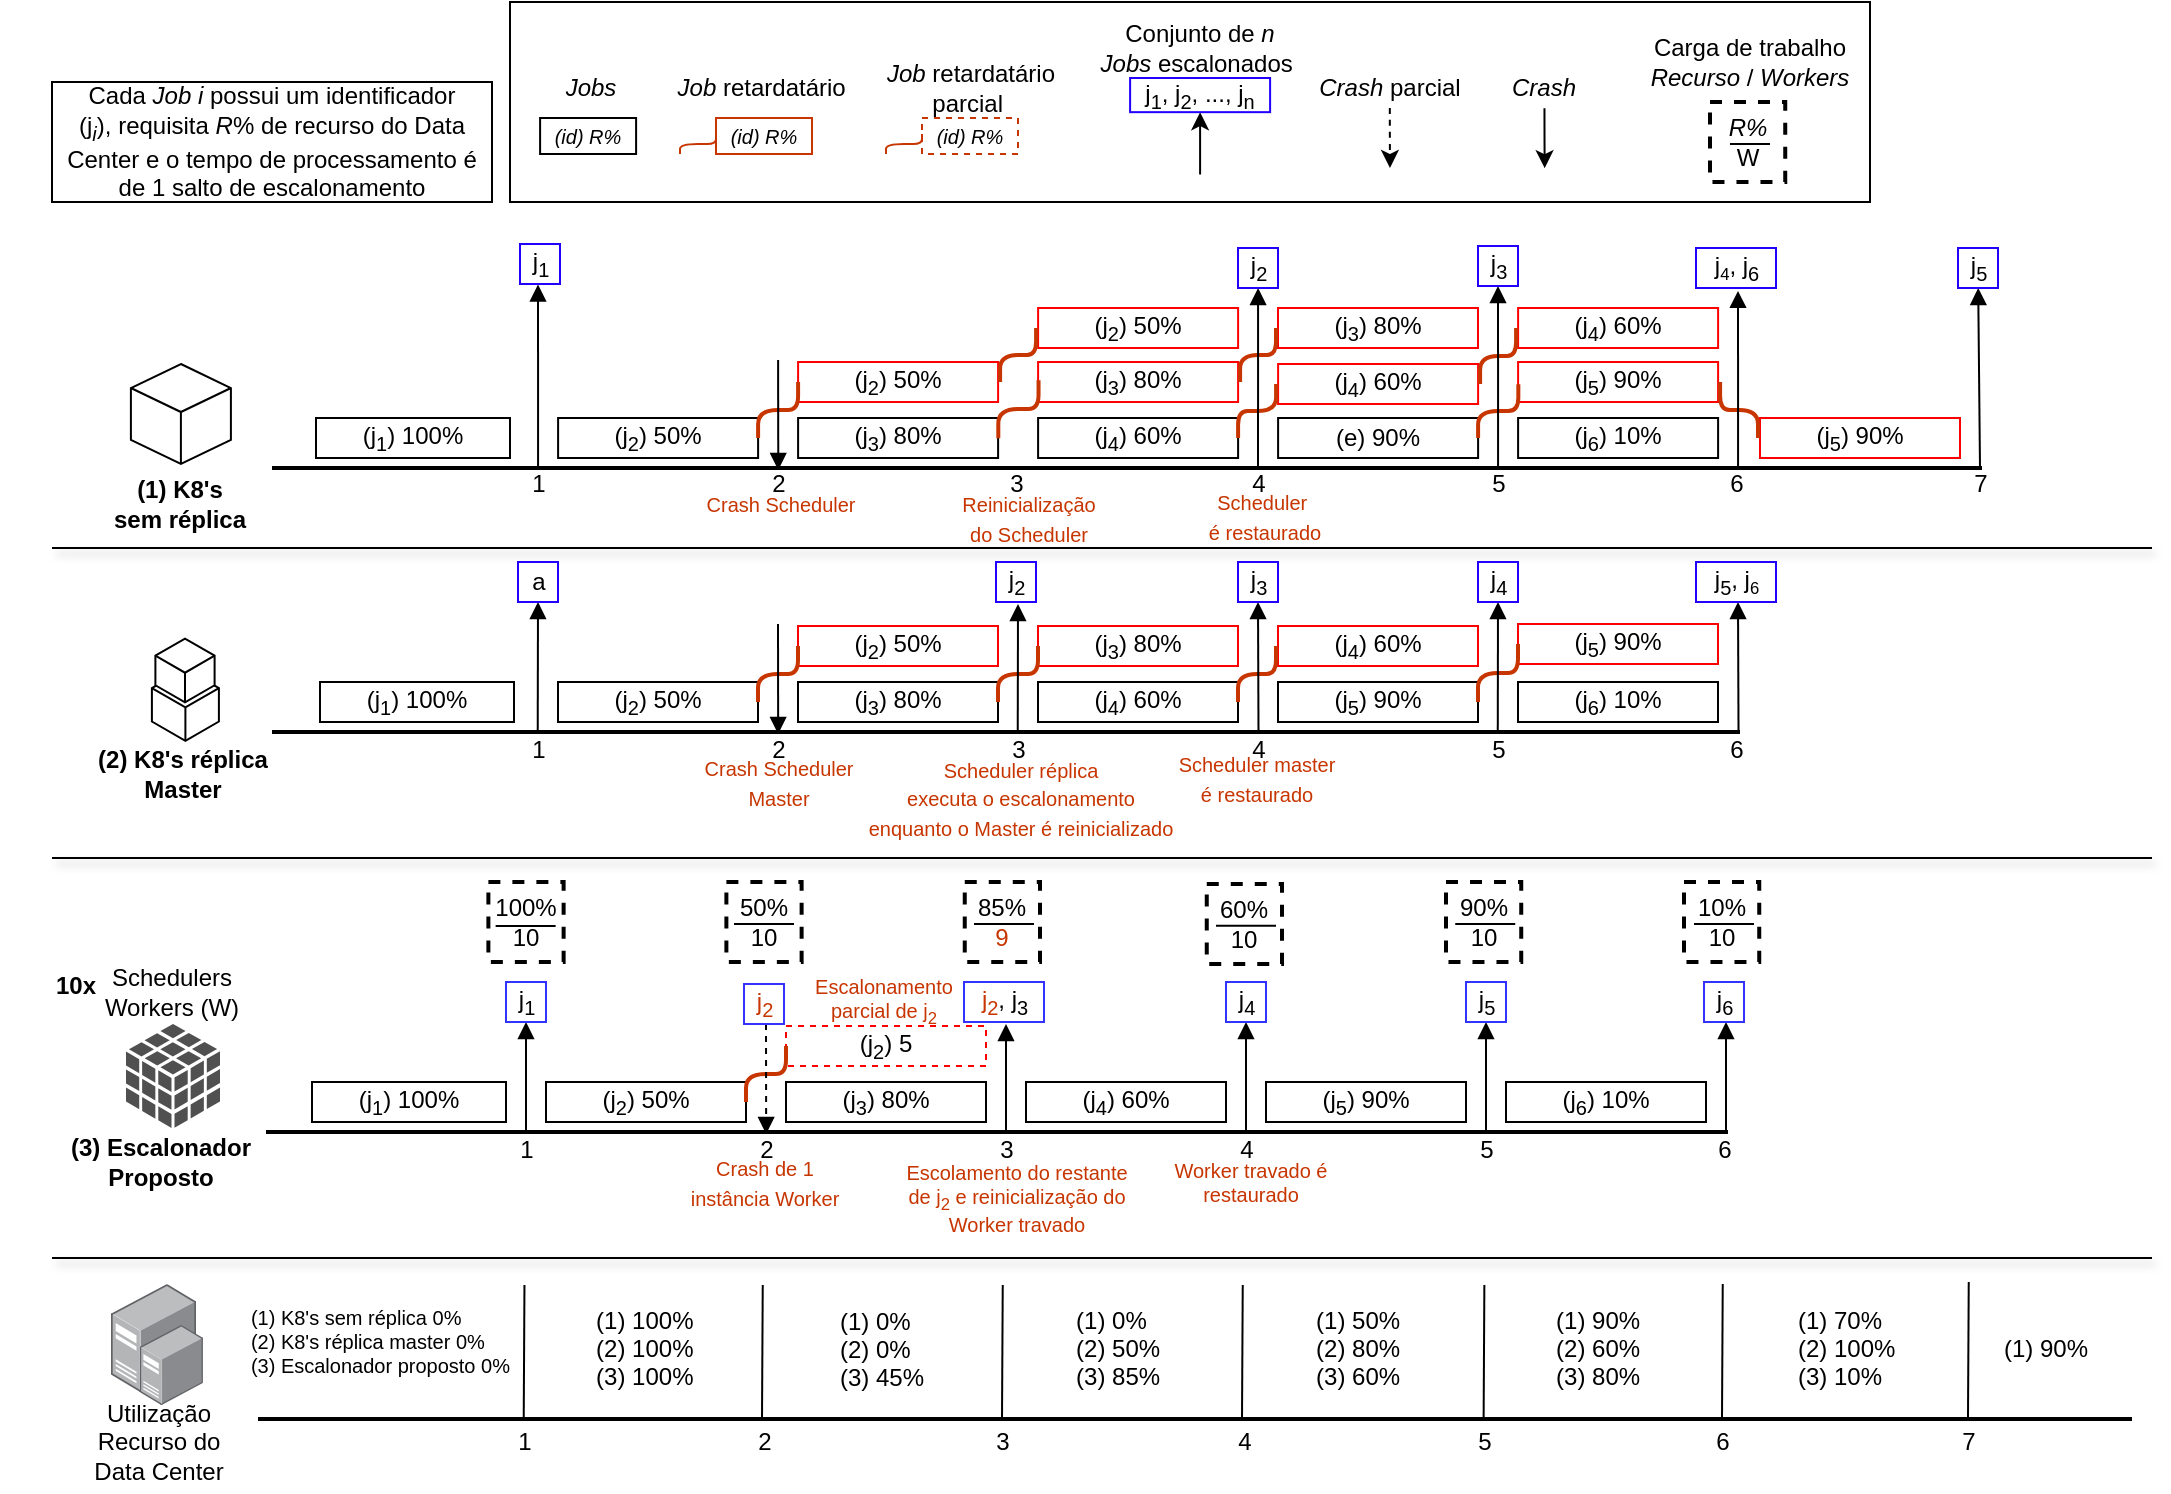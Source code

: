 <mxfile version="15.4.3" type="github">
  <diagram id="FEtA8soinpY8gCQ8ov9e" name="Page-1">
    <mxGraphModel dx="1822" dy="804" grid="1" gridSize="10" guides="1" tooltips="1" connect="1" arrows="1" fold="1" page="0" pageScale="1" pageWidth="827" pageHeight="1169" math="0" shadow="0">
      <root>
        <mxCell id="0" />
        <object label="work load" id="1">
          <mxCell parent="0" />
        </object>
        <mxCell id="Z7xoSQg9jsAGD2zMsVOJ-81" value="(j&lt;sub&gt;1&lt;/sub&gt;) 100%" style="rounded=0;whiteSpace=wrap;html=1;strokeWidth=1;fillColor=none;" parent="1" vertex="1">
          <mxGeometry x="-90" y="570" width="97" height="20" as="geometry" />
        </mxCell>
        <mxCell id="Z7xoSQg9jsAGD2zMsVOJ-93" value="(j&lt;sub&gt;2&lt;/sub&gt;) 50%" style="rounded=0;whiteSpace=wrap;html=1;strokeWidth=1;fillColor=none;" parent="1" vertex="1">
          <mxGeometry x="27" y="570" width="100" height="20" as="geometry" />
        </mxCell>
        <mxCell id="Z7xoSQg9jsAGD2zMsVOJ-104" value="(j&lt;sub&gt;3&lt;/sub&gt;) 80%" style="rounded=0;whiteSpace=wrap;html=1;strokeWidth=1;fillColor=none;" parent="1" vertex="1">
          <mxGeometry x="147" y="570" width="100" height="20" as="geometry" />
        </mxCell>
        <mxCell id="Z7xoSQg9jsAGD2zMsVOJ-105" value="(j&lt;sub&gt;2&lt;/sub&gt;) 5" style="rounded=0;whiteSpace=wrap;html=1;strokeWidth=1;fillColor=none;perimeterSpacing=1;strokeColor=#FF0000;dashed=1;" parent="1" vertex="1">
          <mxGeometry x="147" y="542" width="100" height="20" as="geometry" />
        </mxCell>
        <mxCell id="Z7xoSQg9jsAGD2zMsVOJ-107" value="" style="endArrow=none;html=1;strokeWidth=2;exitX=1;exitY=0.5;exitDx=0;exitDy=0;fillColor=#fa6800;strokeColor=#C73500;edgeStyle=elbowEdgeStyle;elbow=vertical;" parent="1" source="Z7xoSQg9jsAGD2zMsVOJ-93" edge="1">
          <mxGeometry width="50" height="50" relative="1" as="geometry">
            <mxPoint x="267" y="690" as="sourcePoint" />
            <mxPoint x="147" y="552" as="targetPoint" />
          </mxGeometry>
        </mxCell>
        <mxCell id="Z7xoSQg9jsAGD2zMsVOJ-115" value="(j&lt;sub&gt;4&lt;/sub&gt;) 60%" style="rounded=0;whiteSpace=wrap;html=1;strokeWidth=1;fillColor=none;" parent="1" vertex="1">
          <mxGeometry x="267" y="570" width="100" height="20" as="geometry" />
        </mxCell>
        <mxCell id="Z7xoSQg9jsAGD2zMsVOJ-119" value="(j&lt;sub&gt;5&lt;/sub&gt;) 90%" style="rounded=0;whiteSpace=wrap;html=1;strokeWidth=1;fillColor=none;" parent="1" vertex="1">
          <mxGeometry x="387" y="570" width="100" height="20" as="geometry" />
        </mxCell>
        <mxCell id="Z7xoSQg9jsAGD2zMsVOJ-132" value="(j&lt;sub&gt;6&lt;/sub&gt;) 10%" style="rounded=0;whiteSpace=wrap;html=1;strokeWidth=1;fillColor=none;" parent="1" vertex="1">
          <mxGeometry x="507" y="570" width="100" height="20" as="geometry" />
        </mxCell>
        <mxCell id="Z7xoSQg9jsAGD2zMsVOJ-150" value="(j&lt;sub&gt;2&lt;/sub&gt;) 50%" style="rounded=0;whiteSpace=wrap;html=1;strokeWidth=1;fillColor=none;" parent="1" vertex="1">
          <mxGeometry x="33" y="370" width="100" height="20" as="geometry" />
        </mxCell>
        <mxCell id="Z7xoSQg9jsAGD2zMsVOJ-154" value="(j&lt;sub&gt;3&lt;/sub&gt;) 80%" style="rounded=0;whiteSpace=wrap;html=1;strokeWidth=1;fillColor=none;" parent="1" vertex="1">
          <mxGeometry x="153" y="370" width="100" height="20" as="geometry" />
        </mxCell>
        <mxCell id="Z7xoSQg9jsAGD2zMsVOJ-155" value="(j&lt;sub&gt;2&lt;/sub&gt;) 50%" style="rounded=0;whiteSpace=wrap;html=1;strokeWidth=1;fillColor=none;perimeterSpacing=1;strokeColor=#FF0000;" parent="1" vertex="1">
          <mxGeometry x="153" y="342" width="100" height="20" as="geometry" />
        </mxCell>
        <mxCell id="Z7xoSQg9jsAGD2zMsVOJ-156" value="" style="endArrow=none;html=1;strokeWidth=2;exitX=1;exitY=0.5;exitDx=0;exitDy=0;fillColor=#fa6800;strokeColor=#C73500;edgeStyle=elbowEdgeStyle;elbow=vertical;" parent="1" source="Z7xoSQg9jsAGD2zMsVOJ-150" edge="1">
          <mxGeometry width="50" height="50" relative="1" as="geometry">
            <mxPoint x="273" y="490" as="sourcePoint" />
            <mxPoint x="153" y="352" as="targetPoint" />
          </mxGeometry>
        </mxCell>
        <mxCell id="Z7xoSQg9jsAGD2zMsVOJ-159" value="(j&lt;sub&gt;4&lt;/sub&gt;) 60%" style="rounded=0;whiteSpace=wrap;html=1;strokeWidth=1;fillColor=none;" parent="1" vertex="1">
          <mxGeometry x="273" y="370" width="100" height="20" as="geometry" />
        </mxCell>
        <mxCell id="Z7xoSQg9jsAGD2zMsVOJ-160" value="(j&lt;sub&gt;3&lt;/sub&gt;) 80%" style="rounded=0;whiteSpace=wrap;html=1;strokeWidth=1;fillColor=none;perimeterSpacing=1;strokeColor=#FF0000;" parent="1" vertex="1">
          <mxGeometry x="273" y="342" width="100" height="20" as="geometry" />
        </mxCell>
        <mxCell id="Z7xoSQg9jsAGD2zMsVOJ-161" value="" style="endArrow=none;html=1;strokeWidth=2;exitX=1;exitY=0.5;exitDx=0;exitDy=0;fillColor=#fa6800;strokeColor=#C73500;edgeStyle=elbowEdgeStyle;elbow=vertical;" parent="1" edge="1">
          <mxGeometry width="50" height="50" relative="1" as="geometry">
            <mxPoint x="253" y="380" as="sourcePoint" />
            <mxPoint x="273" y="352.0" as="targetPoint" />
          </mxGeometry>
        </mxCell>
        <mxCell id="Z7xoSQg9jsAGD2zMsVOJ-163" value="(j&lt;sub&gt;5&lt;/sub&gt;) 90%" style="rounded=0;whiteSpace=wrap;html=1;strokeWidth=1;fillColor=none;" parent="1" vertex="1">
          <mxGeometry x="393" y="370" width="100" height="20" as="geometry" />
        </mxCell>
        <mxCell id="Z7xoSQg9jsAGD2zMsVOJ-164" value="(j&lt;sub&gt;4&lt;/sub&gt;) 60%" style="rounded=0;whiteSpace=wrap;html=1;strokeWidth=1;fillColor=none;perimeterSpacing=1;strokeColor=#FF0000;" parent="1" vertex="1">
          <mxGeometry x="393" y="342" width="100" height="20" as="geometry" />
        </mxCell>
        <mxCell id="Z7xoSQg9jsAGD2zMsVOJ-165" value="" style="endArrow=none;html=1;strokeWidth=2;exitX=1;exitY=0.5;exitDx=0;exitDy=0;fillColor=#fa6800;strokeColor=#C73500;entryX=0;entryY=0.5;entryDx=0;entryDy=0;edgeStyle=elbowEdgeStyle;elbow=vertical;" parent="1" source="Z7xoSQg9jsAGD2zMsVOJ-159" target="Z7xoSQg9jsAGD2zMsVOJ-164" edge="1">
          <mxGeometry width="50" height="50" relative="1" as="geometry">
            <mxPoint x="293" y="420" as="sourcePoint" />
            <mxPoint x="313" y="392.0" as="targetPoint" />
          </mxGeometry>
        </mxCell>
        <mxCell id="Z7xoSQg9jsAGD2zMsVOJ-169" value="(j&lt;sub&gt;6&lt;/sub&gt;) 10%" style="rounded=0;whiteSpace=wrap;html=1;strokeWidth=1;fillColor=none;" parent="1" vertex="1">
          <mxGeometry x="513" y="370" width="100" height="20" as="geometry" />
        </mxCell>
        <mxCell id="Z7xoSQg9jsAGD2zMsVOJ-185" value="(j&lt;sub&gt;2&lt;/sub&gt;) 50%" style="rounded=0;whiteSpace=wrap;html=1;strokeWidth=1;fillColor=none;" parent="1" vertex="1">
          <mxGeometry x="33.05" y="238" width="100" height="20" as="geometry" />
        </mxCell>
        <mxCell id="Z7xoSQg9jsAGD2zMsVOJ-188" value="(j&lt;sub&gt;3&lt;/sub&gt;) 80%" style="rounded=0;whiteSpace=wrap;html=1;strokeWidth=1;fillColor=none;" parent="1" vertex="1">
          <mxGeometry x="153.05" y="238" width="100" height="20" as="geometry" />
        </mxCell>
        <mxCell id="Z7xoSQg9jsAGD2zMsVOJ-189" value="(j&lt;sub&gt;2&lt;/sub&gt;) 50%" style="rounded=0;whiteSpace=wrap;html=1;strokeWidth=1;fillColor=none;perimeterSpacing=1;strokeColor=#FF0000;" parent="1" vertex="1">
          <mxGeometry x="153.05" y="210" width="100" height="20" as="geometry" />
        </mxCell>
        <mxCell id="Z7xoSQg9jsAGD2zMsVOJ-190" value="" style="endArrow=none;html=1;strokeWidth=2;exitX=1;exitY=0.5;exitDx=0;exitDy=0;fillColor=#fa6800;strokeColor=#C73500;edgeStyle=elbowEdgeStyle;elbow=vertical;" parent="1" source="Z7xoSQg9jsAGD2zMsVOJ-185" edge="1">
          <mxGeometry width="50" height="50" relative="1" as="geometry">
            <mxPoint x="273.05" y="358" as="sourcePoint" />
            <mxPoint x="153.05" y="220.0" as="targetPoint" />
          </mxGeometry>
        </mxCell>
        <mxCell id="Z7xoSQg9jsAGD2zMsVOJ-193" value="(j&lt;sub&gt;4&lt;/sub&gt;) 60%" style="rounded=0;whiteSpace=wrap;html=1;strokeWidth=1;fillColor=none;" parent="1" vertex="1">
          <mxGeometry x="273.05" y="238" width="100" height="20" as="geometry" />
        </mxCell>
        <mxCell id="Z7xoSQg9jsAGD2zMsVOJ-194" value="(j&lt;sub&gt;3&lt;/sub&gt;) 80%" style="rounded=0;whiteSpace=wrap;html=1;strokeWidth=1;fillColor=none;perimeterSpacing=1;strokeColor=#FF0000;" parent="1" vertex="1">
          <mxGeometry x="273.05" y="210" width="100" height="20" as="geometry" />
        </mxCell>
        <mxCell id="Z7xoSQg9jsAGD2zMsVOJ-197" value="(e) 90%" style="rounded=0;whiteSpace=wrap;html=1;strokeWidth=1;fillColor=none;" parent="1" vertex="1">
          <mxGeometry x="393.05" y="238" width="100" height="20" as="geometry" />
        </mxCell>
        <mxCell id="Z7xoSQg9jsAGD2zMsVOJ-198" value="(j&lt;sub&gt;3&lt;/sub&gt;) 80%" style="rounded=0;whiteSpace=wrap;html=1;strokeWidth=1;fillColor=none;perimeterSpacing=1;strokeColor=#FF0000;" parent="1" vertex="1">
          <mxGeometry x="393.0" y="183" width="100" height="20" as="geometry" />
        </mxCell>
        <mxCell id="Z7xoSQg9jsAGD2zMsVOJ-203" value="(j&lt;sub&gt;6&lt;/sub&gt;) 10%" style="rounded=0;whiteSpace=wrap;html=1;strokeWidth=1;fillColor=none;" parent="1" vertex="1">
          <mxGeometry x="513.05" y="238" width="100" height="20" as="geometry" />
        </mxCell>
        <mxCell id="Z7xoSQg9jsAGD2zMsVOJ-204" value="(j&lt;sub&gt;5&lt;/sub&gt;) 90%" style="rounded=0;whiteSpace=wrap;html=1;strokeWidth=1;fillColor=none;perimeterSpacing=1;strokeColor=#FF0000;" parent="1" vertex="1">
          <mxGeometry x="513.05" y="210" width="100" height="20" as="geometry" />
        </mxCell>
        <mxCell id="Z7xoSQg9jsAGD2zMsVOJ-209" value="(j&lt;sub&gt;2&lt;/sub&gt;) 50%" style="rounded=0;whiteSpace=wrap;html=1;strokeWidth=1;fillColor=none;perimeterSpacing=1;strokeColor=#FF0000;" parent="1" vertex="1">
          <mxGeometry x="273.05" y="183" width="100" height="20" as="geometry" />
        </mxCell>
        <mxCell id="Z7xoSQg9jsAGD2zMsVOJ-211" value="" style="endArrow=none;html=1;strokeWidth=2;fillColor=#fa6800;strokeColor=#C73500;exitX=1;exitY=0.5;exitDx=0;exitDy=0;entryX=0;entryY=0.5;entryDx=0;entryDy=0;edgeStyle=elbowEdgeStyle;elbow=vertical;" parent="1" source="Z7xoSQg9jsAGD2zMsVOJ-189" target="Z7xoSQg9jsAGD2zMsVOJ-209" edge="1">
          <mxGeometry width="50" height="50" relative="1" as="geometry">
            <mxPoint x="263.05" y="223" as="sourcePoint" />
            <mxPoint x="243.05" y="178" as="targetPoint" />
          </mxGeometry>
        </mxCell>
        <mxCell id="Z7xoSQg9jsAGD2zMsVOJ-212" value="" style="endArrow=none;html=1;strokeWidth=2;fillColor=#fa6800;strokeColor=#C73500;exitX=1.001;exitY=0.507;exitDx=0;exitDy=0;exitPerimeter=0;entryX=0.012;entryY=0.463;entryDx=0;entryDy=0;entryPerimeter=0;edgeStyle=elbowEdgeStyle;elbow=vertical;" parent="1" source="Z7xoSQg9jsAGD2zMsVOJ-188" target="Z7xoSQg9jsAGD2zMsVOJ-194" edge="1">
          <mxGeometry width="50" height="50" relative="1" as="geometry">
            <mxPoint x="253.05" y="252" as="sourcePoint" />
            <mxPoint x="263.05" y="220" as="targetPoint" />
          </mxGeometry>
        </mxCell>
        <mxCell id="PUl2zVGVNQpJpccV3JuQ-2" value="(j&lt;sub&gt;1&lt;/sub&gt;) 100%" style="rounded=0;whiteSpace=wrap;html=1;strokeWidth=1;fillColor=none;" parent="1" vertex="1">
          <mxGeometry x="-86" y="370" width="97" height="20" as="geometry" />
        </mxCell>
        <mxCell id="PUl2zVGVNQpJpccV3JuQ-4" value="(j&lt;sub&gt;1&lt;/sub&gt;) 100%" style="rounded=0;whiteSpace=wrap;html=1;strokeWidth=1;fillColor=none;" parent="1" vertex="1">
          <mxGeometry x="-88" y="238" width="97" height="20" as="geometry" />
        </mxCell>
        <mxCell id="bL0ik9NKwifECW42rk_7-153" value="(j&lt;sub&gt;5&lt;/sub&gt;) 90%" style="rounded=0;whiteSpace=wrap;html=1;strokeWidth=1;strokeColor=#FF0000;" parent="1" vertex="1">
          <mxGeometry x="513" y="341" width="100" height="20" as="geometry" />
        </mxCell>
        <mxCell id="bL0ik9NKwifECW42rk_7-154" value="" style="endArrow=none;html=1;strokeWidth=2;exitX=1;exitY=0.5;exitDx=0;exitDy=0;fillColor=#fa6800;strokeColor=#C73500;entryX=0;entryY=0.5;entryDx=0;entryDy=0;edgeStyle=elbowEdgeStyle;elbow=vertical;" parent="1" source="Z7xoSQg9jsAGD2zMsVOJ-163" target="bL0ik9NKwifECW42rk_7-153" edge="1">
          <mxGeometry width="50" height="50" relative="1" as="geometry">
            <mxPoint x="383" y="390" as="sourcePoint" />
            <mxPoint x="402" y="362" as="targetPoint" />
          </mxGeometry>
        </mxCell>
        <mxCell id="bL0ik9NKwifECW42rk_7-159" value="(j&lt;sub&gt;4&lt;/sub&gt;) 60%" style="rounded=0;whiteSpace=wrap;html=1;strokeWidth=1;fillColor=none;perimeterSpacing=1;strokeColor=#FF0000;" parent="1" vertex="1">
          <mxGeometry x="393.05" y="211" width="100" height="20" as="geometry" />
        </mxCell>
        <mxCell id="bL0ik9NKwifECW42rk_7-160" value="" style="endArrow=none;html=1;strokeWidth=2;fillColor=#fa6800;strokeColor=#C73500;entryX=1;entryY=0.5;entryDx=0;entryDy=0;exitX=0;exitY=0.5;exitDx=0;exitDy=0;edgeStyle=elbowEdgeStyle;elbow=vertical;" parent="1" source="bL0ik9NKwifECW42rk_7-159" target="Z7xoSQg9jsAGD2zMsVOJ-193" edge="1">
          <mxGeometry width="50" height="50" relative="1" as="geometry">
            <mxPoint x="440" y="295.22" as="sourcePoint" />
            <mxPoint x="283.274" y="229.186" as="targetPoint" />
          </mxGeometry>
        </mxCell>
        <mxCell id="bL0ik9NKwifECW42rk_7-161" value="" style="endArrow=none;html=1;strokeWidth=2;fillColor=#fa6800;strokeColor=#C73500;exitX=1;exitY=0.5;exitDx=0;exitDy=0;entryX=0;entryY=0.5;entryDx=0;entryDy=0;edgeStyle=elbowEdgeStyle;elbow=vertical;" parent="1" source="Z7xoSQg9jsAGD2zMsVOJ-194" target="Z7xoSQg9jsAGD2zMsVOJ-198" edge="1">
          <mxGeometry width="50" height="50" relative="1" as="geometry">
            <mxPoint x="264.05" y="230" as="sourcePoint" />
            <mxPoint x="282.05" y="203" as="targetPoint" />
          </mxGeometry>
        </mxCell>
        <mxCell id="bL0ik9NKwifECW42rk_7-162" value="" style="endArrow=none;html=1;strokeWidth=2;fillColor=#fa6800;strokeColor=#C73500;exitX=1;exitY=0.5;exitDx=0;exitDy=0;entryX=0.011;entryY=0.552;entryDx=0;entryDy=0;entryPerimeter=0;edgeStyle=elbowEdgeStyle;elbow=vertical;" parent="1" source="Z7xoSQg9jsAGD2zMsVOJ-197" target="Z7xoSQg9jsAGD2zMsVOJ-204" edge="1">
          <mxGeometry width="50" height="50" relative="1" as="geometry">
            <mxPoint x="383.438" y="198.028" as="sourcePoint" />
            <mxPoint x="402.714" y="197.874" as="targetPoint" />
          </mxGeometry>
        </mxCell>
        <mxCell id="bL0ik9NKwifECW42rk_7-163" value="(j&lt;sub&gt;4&lt;/sub&gt;) 60%" style="rounded=0;whiteSpace=wrap;html=1;strokeWidth=1;fillColor=none;perimeterSpacing=1;strokeColor=#FF0000;" parent="1" vertex="1">
          <mxGeometry x="513.05" y="183" width="100" height="20" as="geometry" />
        </mxCell>
        <mxCell id="bL0ik9NKwifECW42rk_7-164" value="" style="endArrow=none;html=1;strokeWidth=2;fillColor=#fa6800;strokeColor=#C73500;exitX=1;exitY=0.5;exitDx=0;exitDy=0;entryX=0;entryY=0.5;entryDx=0;entryDy=0;edgeStyle=elbowEdgeStyle;elbow=vertical;" parent="1" source="bL0ik9NKwifECW42rk_7-159" target="bL0ik9NKwifECW42rk_7-163" edge="1">
          <mxGeometry width="50" height="50" relative="1" as="geometry">
            <mxPoint x="503.05" y="258.0" as="sourcePoint" />
            <mxPoint x="523.172" y="231.144" as="targetPoint" />
          </mxGeometry>
        </mxCell>
        <mxCell id="bL0ik9NKwifECW42rk_7-167" value="(j&lt;sub&gt;5&lt;/sub&gt;) 90%" style="rounded=0;whiteSpace=wrap;html=1;strokeWidth=1;fillColor=none;perimeterSpacing=1;strokeColor=#FF0000;" parent="1" vertex="1">
          <mxGeometry x="634" y="238" width="100" height="20" as="geometry" />
        </mxCell>
        <mxCell id="bL0ik9NKwifECW42rk_7-168" value="" style="endArrow=none;html=1;strokeWidth=2;fillColor=#fa6800;strokeColor=#C73500;exitX=0;exitY=0.5;exitDx=0;exitDy=0;entryX=1;entryY=0.5;entryDx=0;entryDy=0;edgeStyle=elbowEdgeStyle;elbow=vertical;" parent="1" source="bL0ik9NKwifECW42rk_7-167" target="Z7xoSQg9jsAGD2zMsVOJ-204" edge="1">
          <mxGeometry width="50" height="50" relative="1" as="geometry">
            <mxPoint x="640" y="249.43" as="sourcePoint" />
            <mxPoint x="660.122" y="222.574" as="targetPoint" />
          </mxGeometry>
        </mxCell>
        <mxCell id="Si2Vcu1wcxDljG82Q7qR-187" value="&lt;i&gt;&lt;font style=&quot;font-size: 10px&quot;&gt;(id) R%&lt;/font&gt;&lt;/i&gt;" style="rounded=0;whiteSpace=wrap;html=1;strokeWidth=1;fillColor=none;strokeColor=#C73500;" parent="1" vertex="1">
          <mxGeometry x="112" y="88" width="48" height="18" as="geometry" />
        </mxCell>
        <mxCell id="Si2Vcu1wcxDljG82Q7qR-188" value="&lt;i&gt;Job &lt;/i&gt;retardatário&lt;i&gt;&amp;nbsp;&lt;br&gt;&lt;/i&gt;" style="text;html=1;align=center;verticalAlign=middle;resizable=0;points=[];autosize=1;" parent="1" vertex="1">
          <mxGeometry x="86.0" y="63" width="100" height="20" as="geometry" />
        </mxCell>
        <mxCell id="Si2Vcu1wcxDljG82Q7qR-189" value="" style="endArrow=none;html=1;strokeWidth=1;fillColor=#fa6800;strokeColor=#C73500;entryX=0;entryY=0.5;entryDx=0;entryDy=0;edgeStyle=elbowEdgeStyle;elbow=vertical;" parent="1" edge="1">
          <mxGeometry width="50" height="50" relative="1" as="geometry">
            <mxPoint x="94" y="106" as="sourcePoint" />
            <mxPoint x="112.0" y="96.0" as="targetPoint" />
          </mxGeometry>
        </mxCell>
        <mxCell id="Si2Vcu1wcxDljG82Q7qR-190" value="&lt;i&gt;Crash &lt;/i&gt;parcial" style="text;html=1;strokeColor=none;fillColor=none;align=center;verticalAlign=middle;whiteSpace=wrap;rounded=0;" parent="1" vertex="1">
          <mxGeometry x="409.05" y="63" width="80" height="20" as="geometry" />
        </mxCell>
        <mxCell id="Si2Vcu1wcxDljG82Q7qR-199" value="&lt;i&gt;&lt;font style=&quot;font-size: 10px&quot;&gt;(id) R%&lt;/font&gt;&lt;/i&gt;" style="rounded=0;whiteSpace=wrap;html=1;strokeWidth=1;fillColor=none;strokeColor=#000000;" parent="1" vertex="1">
          <mxGeometry x="24.05" y="88" width="48" height="18" as="geometry" />
        </mxCell>
        <mxCell id="Si2Vcu1wcxDljG82Q7qR-200" value="Schedulers Workers (W)" style="rounded=0;whiteSpace=wrap;html=1;dashed=1;fillColor=none;strokeWidth=1;align=center;dashPattern=1 2;strokeColor=none;" parent="1" vertex="1">
          <mxGeometry x="-198" y="505" width="76" height="40" as="geometry" />
        </mxCell>
        <mxCell id="ytRHwPE2fnSYAh7nFZ2d-1" value="&lt;i&gt;&lt;font style=&quot;font-size: 10px&quot;&gt;(id) R%&lt;/font&gt;&lt;/i&gt;" style="rounded=0;whiteSpace=wrap;html=1;strokeWidth=1;fillColor=none;strokeColor=#C73500;dashed=1;" parent="1" vertex="1">
          <mxGeometry x="215" y="88" width="48" height="18" as="geometry" />
        </mxCell>
        <mxCell id="ytRHwPE2fnSYAh7nFZ2d-2" value="&lt;i&gt;Job &lt;/i&gt;retardatário&lt;br&gt;parcial&amp;nbsp;" style="text;html=1;align=center;verticalAlign=middle;resizable=0;points=[];autosize=1;" parent="1" vertex="1">
          <mxGeometry x="189.0" y="58" width="100" height="30" as="geometry" />
        </mxCell>
        <mxCell id="ytRHwPE2fnSYAh7nFZ2d-3" value="" style="endArrow=none;html=1;strokeWidth=1;fillColor=#fa6800;strokeColor=#C73500;entryX=0;entryY=0.5;entryDx=0;entryDy=0;edgeStyle=elbowEdgeStyle;elbow=vertical;" parent="1" edge="1">
          <mxGeometry width="50" height="50" relative="1" as="geometry">
            <mxPoint x="197" y="106" as="sourcePoint" />
            <mxPoint x="215.0" y="96.0" as="targetPoint" />
          </mxGeometry>
        </mxCell>
        <mxCell id="ytRHwPE2fnSYAh7nFZ2d-6" value="Escalonamento parcial de j&lt;sub&gt;2&lt;/sub&gt;" style="text;html=1;strokeColor=none;fillColor=none;align=center;verticalAlign=middle;whiteSpace=wrap;rounded=0;dashed=1;fontColor=#C73500;fontSize=10;" parent="1" vertex="1">
          <mxGeometry x="156" y="514" width="80" height="30" as="geometry" />
        </mxCell>
        <mxCell id="ytRHwPE2fnSYAh7nFZ2d-7" value="Escolamento do restante de j&lt;sub&gt;2&lt;/sub&gt;&amp;nbsp;e reinicialização do&lt;br&gt;Worker travado" style="text;html=1;strokeColor=none;fillColor=none;align=center;verticalAlign=middle;whiteSpace=wrap;rounded=0;dashed=1;fontColor=#C73500;fontSize=10;" parent="1" vertex="1">
          <mxGeometry x="203" y="603" width="119" height="50" as="geometry" />
        </mxCell>
        <mxCell id="ytRHwPE2fnSYAh7nFZ2d-15" value="10%&lt;br&gt;10" style="rounded=0;whiteSpace=wrap;html=1;dashed=1;fillColor=none;strokeWidth=2;align=center;" parent="1" vertex="1">
          <mxGeometry x="596" y="470" width="37.62" height="40" as="geometry" />
        </mxCell>
        <mxCell id="ytRHwPE2fnSYAh7nFZ2d-19" value="" style="rounded=0;whiteSpace=wrap;html=1;fontSize=10;fontColor=#C73500;strokeColor=#000000;fillColor=none;" parent="1" vertex="1">
          <mxGeometry x="9" y="30" width="680" height="100" as="geometry" />
        </mxCell>
        <mxCell id="ytRHwPE2fnSYAh7nFZ2d-21" value="" style="line;strokeWidth=1;rotatable=0;dashed=0;labelPosition=right;align=left;verticalAlign=middle;spacingTop=0;spacingLeft=6;points=[];portConstraint=eastwest;fontSize=10;fontColor=#C73500;fillColor=none;" parent="1" vertex="1">
          <mxGeometry x="619" y="96" width="20" height="10" as="geometry" />
        </mxCell>
        <mxCell id="ytRHwPE2fnSYAh7nFZ2d-23" value="" style="shape=image;html=1;verticalAlign=top;verticalLabelPosition=bottom;labelBackgroundColor=#ffffff;imageAspect=0;aspect=fixed;image=https://cdn4.iconfinder.com/data/icons/pictype-free-vector-icons/16/sync-128.png" parent="1" vertex="1">
          <mxGeometry x="262" y="600" width="9" height="9" as="geometry" />
        </mxCell>
        <mxCell id="ytRHwPE2fnSYAh7nFZ2d-27" value="&lt;font style=&quot;font-size: 10px&quot; color=&quot;#c73500&quot;&gt;Crash Scheduler&lt;/font&gt;" style="text;html=1;align=center;verticalAlign=middle;resizable=0;points=[];autosize=1;" parent="1" vertex="1">
          <mxGeometry x="99" y="271" width="90" height="20" as="geometry" />
        </mxCell>
        <mxCell id="ytRHwPE2fnSYAh7nFZ2d-29" value="&lt;font style=&quot;font-size: 10px&quot; color=&quot;#c73500&quot;&gt;Crash Scheduler&lt;br&gt;Master&lt;/font&gt;" style="text;html=1;align=center;verticalAlign=middle;resizable=0;points=[];autosize=1;" parent="1" vertex="1">
          <mxGeometry x="98" y="400" width="90" height="40" as="geometry" />
        </mxCell>
        <mxCell id="ytRHwPE2fnSYAh7nFZ2d-30" value="&lt;font color=&quot;#c73500&quot;&gt;&lt;span style=&quot;font-size: 10px&quot;&gt;Scheduler réplica&lt;br&gt;executa o escalonamento&lt;br&gt;enquanto o Master é reinicializado&lt;/span&gt;&lt;/font&gt;" style="text;html=1;align=center;verticalAlign=middle;resizable=0;points=[];autosize=1;" parent="1" vertex="1">
          <mxGeometry x="179" y="403" width="170" height="50" as="geometry" />
        </mxCell>
        <mxCell id="ytRHwPE2fnSYAh7nFZ2d-32" value="" style="shape=image;html=1;verticalAlign=top;verticalLabelPosition=bottom;labelBackgroundColor=#ffffff;imageAspect=0;aspect=fixed;image=https://cdn4.iconfinder.com/data/icons/pictype-free-vector-icons/16/sync-128.png" parent="1" vertex="1">
          <mxGeometry x="267" y="400" width="10" height="10" as="geometry" />
        </mxCell>
        <mxCell id="ytRHwPE2fnSYAh7nFZ2d-35" value="&lt;font color=&quot;#c73500&quot;&gt;&lt;span style=&quot;font-size: 10px&quot;&gt;Scheduler master&lt;br&gt;é restaurado&lt;/span&gt;&lt;/font&gt;" style="text;html=1;align=center;verticalAlign=middle;resizable=0;points=[];autosize=1;" parent="1" vertex="1">
          <mxGeometry x="337" y="398" width="90" height="40" as="geometry" />
        </mxCell>
        <mxCell id="ytRHwPE2fnSYAh7nFZ2d-36" value="&lt;font style=&quot;font-size: 10px&quot; color=&quot;#c73500&quot;&gt;Crash de 1&lt;br&gt;instância Worker&lt;br&gt;&lt;/font&gt;" style="text;html=1;align=center;verticalAlign=middle;resizable=0;points=[];autosize=1;" parent="1" vertex="1">
          <mxGeometry x="91" y="600" width="90" height="40" as="geometry" />
        </mxCell>
        <mxCell id="ytRHwPE2fnSYAh7nFZ2d-37" value="Worker travado é restaurado" style="text;html=1;strokeColor=none;fillColor=none;align=center;verticalAlign=middle;whiteSpace=wrap;rounded=0;dashed=1;fontColor=#C73500;fontSize=10;" parent="1" vertex="1">
          <mxGeometry x="320" y="595" width="119" height="50" as="geometry" />
        </mxCell>
        <mxCell id="ytRHwPE2fnSYAh7nFZ2d-39" value="&lt;font style=&quot;font-size: 10px&quot; color=&quot;#c73500&quot;&gt;Reinicialização&lt;br&gt;do Scheduler&lt;/font&gt;" style="text;html=1;align=center;verticalAlign=middle;resizable=0;points=[];autosize=1;" parent="1" vertex="1">
          <mxGeometry x="228" y="268" width="80" height="40" as="geometry" />
        </mxCell>
        <mxCell id="ytRHwPE2fnSYAh7nFZ2d-44" value="" style="line;strokeWidth=1;html=1;fontSize=10;fontColor=#C73500;fillColor=none;align=center;shadow=1;" parent="1" vertex="1">
          <mxGeometry x="-220" y="653" width="1050" height="10" as="geometry" />
        </mxCell>
        <mxCell id="ytRHwPE2fnSYAh7nFZ2d-45" value="" style="line;strokeWidth=1;html=1;fontSize=10;fontColor=#C73500;fillColor=none;align=center;shadow=1;" parent="1" vertex="1">
          <mxGeometry x="-220" y="453" width="1050" height="10" as="geometry" />
        </mxCell>
        <mxCell id="ytRHwPE2fnSYAh7nFZ2d-46" value="" style="line;strokeWidth=1;html=1;fontSize=10;fontColor=#C73500;fillColor=none;align=center;shadow=1;" parent="1" vertex="1">
          <mxGeometry x="-220" y="298" width="1050" height="10" as="geometry" />
        </mxCell>
        <mxCell id="ytRHwPE2fnSYAh7nFZ2d-48" style="edgeStyle=elbowEdgeStyle;rounded=0;orthogonalLoop=1;jettySize=auto;elbow=vertical;html=1;entryX=1;entryY=0.5;entryDx=0;entryDy=0;entryPerimeter=0;fontSize=10;fontColor=#C73500;strokeColor=#C73500;" parent="1" source="ytRHwPE2fnSYAh7nFZ2d-44" target="ytRHwPE2fnSYAh7nFZ2d-44" edge="1">
          <mxGeometry relative="1" as="geometry" />
        </mxCell>
        <mxCell id="Si2Vcu1wcxDljG82Q7qR-11" value="Background" parent="0" />
        <mxCell id="Si2Vcu1wcxDljG82Q7qR-12" value="" style="points=[];aspect=fixed;html=1;align=center;shadow=0;dashed=0;image;image=img/lib/allied_telesis/computer_and_terminals/Server_Desktop.svg;fillColor=none;" parent="Si2Vcu1wcxDljG82Q7qR-11" vertex="1">
          <mxGeometry x="-190.55" y="671" width="42.6" height="54" as="geometry" />
        </mxCell>
        <mxCell id="Si2Vcu1wcxDljG82Q7qR-13" value="(3) Escalonador Proposto" style="text;html=1;strokeColor=none;fillColor=none;align=center;verticalAlign=middle;whiteSpace=wrap;rounded=0;fontStyle=1" parent="Si2Vcu1wcxDljG82Q7qR-11" vertex="1">
          <mxGeometry x="-213" y="600" width="94.55" height="20" as="geometry" />
        </mxCell>
        <mxCell id="Si2Vcu1wcxDljG82Q7qR-14" value="" style="shadow=0;dashed=0;html=1;strokeColor=none;fillColor=#505050;labelPosition=center;verticalLabelPosition=bottom;verticalAlign=top;outlineConnect=0;align=center;shape=mxgraph.office.databases.database_cube;" parent="Si2Vcu1wcxDljG82Q7qR-11" vertex="1">
          <mxGeometry x="-183" y="541" width="47" height="52" as="geometry" />
        </mxCell>
        <mxCell id="Si2Vcu1wcxDljG82Q7qR-15" value="" style="html=1;whiteSpace=wrap;aspect=fixed;shape=isoCube;backgroundOutline=1;" parent="Si2Vcu1wcxDljG82Q7qR-11" vertex="1">
          <mxGeometry x="-170.05" y="362.78" width="33.5" height="37.22" as="geometry" />
        </mxCell>
        <mxCell id="Si2Vcu1wcxDljG82Q7qR-16" value="" style="html=1;whiteSpace=wrap;aspect=fixed;shape=isoCube;backgroundOutline=1;" parent="Si2Vcu1wcxDljG82Q7qR-11" vertex="1">
          <mxGeometry x="-168.3" y="347.78" width="29.6" height="32.89" as="geometry" />
        </mxCell>
        <mxCell id="Si2Vcu1wcxDljG82Q7qR-17" value="" style="whiteSpace=wrap;html=1;shape=mxgraph.basic.isocube;isoAngle=15;" parent="Si2Vcu1wcxDljG82Q7qR-11" vertex="1">
          <mxGeometry x="-180.55" y="211" width="50" height="50" as="geometry" />
        </mxCell>
        <mxCell id="Si2Vcu1wcxDljG82Q7qR-18" value="(2) K8&#39;s réplica Master" style="text;html=1;strokeColor=none;fillColor=none;align=center;verticalAlign=middle;whiteSpace=wrap;rounded=0;fontStyle=1" parent="Si2Vcu1wcxDljG82Q7qR-11" vertex="1">
          <mxGeometry x="-199.02" y="405.78" width="89.45" height="20" as="geometry" />
        </mxCell>
        <mxCell id="Si2Vcu1wcxDljG82Q7qR-19" value="(1) K8&#39;s sem réplica" style="text;html=1;strokeColor=none;fillColor=none;align=center;verticalAlign=middle;whiteSpace=wrap;rounded=0;fontStyle=1" parent="Si2Vcu1wcxDljG82Q7qR-11" vertex="1">
          <mxGeometry x="-190.55" y="271" width="70" height="20" as="geometry" />
        </mxCell>
        <mxCell id="Si2Vcu1wcxDljG82Q7qR-20" value="" style="line;strokeWidth=2;html=1;container=0;" parent="Si2Vcu1wcxDljG82Q7qR-11" vertex="1">
          <mxGeometry x="-113" y="590" width="731" height="10" as="geometry" />
        </mxCell>
        <mxCell id="Si2Vcu1wcxDljG82Q7qR-21" value="" style="endArrow=block;html=1;strokeWidth=1;endFill=1;entryX=0.077;entryY=0.5;entryDx=0;entryDy=0;entryPerimeter=0;dashed=1;" parent="Si2Vcu1wcxDljG82Q7qR-11" edge="1">
          <mxGeometry width="50" height="50" relative="1" as="geometry">
            <mxPoint x="137" y="541" as="sourcePoint" />
            <mxPoint x="137.08" y="596" as="targetPoint" />
          </mxGeometry>
        </mxCell>
        <mxCell id="Si2Vcu1wcxDljG82Q7qR-23" value="" style="endArrow=block;html=1;strokeWidth=1;endFill=1;" parent="Si2Vcu1wcxDljG82Q7qR-11" edge="1">
          <mxGeometry width="50" height="50" relative="1" as="geometry">
            <mxPoint x="17" y="594" as="sourcePoint" />
            <mxPoint x="17" y="540" as="targetPoint" />
          </mxGeometry>
        </mxCell>
        <mxCell id="Si2Vcu1wcxDljG82Q7qR-25" value="j&lt;sub&gt;1&lt;/sub&gt;" style="text;html=1;align=center;verticalAlign=middle;resizable=0;points=[];autosize=1;strokeColor=#3333FF;" parent="Si2Vcu1wcxDljG82Q7qR-11" vertex="1">
          <mxGeometry x="7" y="520" width="20" height="20" as="geometry" />
        </mxCell>
        <mxCell id="Si2Vcu1wcxDljG82Q7qR-26" value="&lt;font color=&quot;#c73500&quot;&gt;j&lt;sub&gt;2&lt;/sub&gt;&lt;/font&gt;" style="text;html=1;align=center;verticalAlign=middle;resizable=0;points=[];autosize=1;strokeColor=#3333FF;" parent="Si2Vcu1wcxDljG82Q7qR-11" vertex="1">
          <mxGeometry x="126" y="521" width="20" height="20" as="geometry" />
        </mxCell>
        <mxCell id="Si2Vcu1wcxDljG82Q7qR-27" value="" style="endArrow=block;html=1;strokeWidth=1;endFill=1;" parent="Si2Vcu1wcxDljG82Q7qR-11" edge="1">
          <mxGeometry width="50" height="50" relative="1" as="geometry">
            <mxPoint x="257" y="595" as="sourcePoint" />
            <mxPoint x="257" y="541" as="targetPoint" />
          </mxGeometry>
        </mxCell>
        <mxCell id="Si2Vcu1wcxDljG82Q7qR-31" value="&lt;font color=&quot;#c73500&quot;&gt;j&lt;sub&gt;2&lt;/sub&gt;&lt;/font&gt;, j&lt;sub&gt;3&lt;/sub&gt;" style="text;html=1;align=center;verticalAlign=middle;resizable=0;points=[];autosize=1;strokeColor=#3333FF;" parent="Si2Vcu1wcxDljG82Q7qR-11" vertex="1">
          <mxGeometry x="236" y="520" width="40" height="20" as="geometry" />
        </mxCell>
        <mxCell id="Si2Vcu1wcxDljG82Q7qR-33" value="" style="endArrow=block;html=1;strokeWidth=1;endFill=1;" parent="Si2Vcu1wcxDljG82Q7qR-11" edge="1">
          <mxGeometry width="50" height="50" relative="1" as="geometry">
            <mxPoint x="377" y="594" as="sourcePoint" />
            <mxPoint x="377" y="540" as="targetPoint" />
          </mxGeometry>
        </mxCell>
        <mxCell id="Si2Vcu1wcxDljG82Q7qR-35" value="" style="endArrow=block;html=1;strokeWidth=1;endFill=1;" parent="Si2Vcu1wcxDljG82Q7qR-11" edge="1">
          <mxGeometry width="50" height="50" relative="1" as="geometry">
            <mxPoint x="497" y="594.0" as="sourcePoint" />
            <mxPoint x="497" y="540" as="targetPoint" />
          </mxGeometry>
        </mxCell>
        <mxCell id="Si2Vcu1wcxDljG82Q7qR-36" value="j&lt;sub&gt;4&lt;/sub&gt;" style="text;html=1;align=center;verticalAlign=middle;resizable=0;points=[];autosize=1;strokeColor=#3333FF;" parent="Si2Vcu1wcxDljG82Q7qR-11" vertex="1">
          <mxGeometry x="367" y="520" width="20" height="20" as="geometry" />
        </mxCell>
        <mxCell id="Si2Vcu1wcxDljG82Q7qR-37" value="j&lt;sub&gt;5&lt;/sub&gt;" style="text;html=1;align=center;verticalAlign=middle;resizable=0;points=[];autosize=1;strokeColor=#3333FF;" parent="Si2Vcu1wcxDljG82Q7qR-11" vertex="1">
          <mxGeometry x="487" y="520" width="20" height="20" as="geometry" />
        </mxCell>
        <mxCell id="Si2Vcu1wcxDljG82Q7qR-39" value="" style="endArrow=block;html=1;strokeWidth=1;endFill=1;" parent="Si2Vcu1wcxDljG82Q7qR-11" edge="1">
          <mxGeometry width="50" height="50" relative="1" as="geometry">
            <mxPoint x="617" y="594.0" as="sourcePoint" />
            <mxPoint x="617" y="540" as="targetPoint" />
          </mxGeometry>
        </mxCell>
        <mxCell id="Si2Vcu1wcxDljG82Q7qR-40" value="j&lt;sub&gt;6&lt;/sub&gt;" style="text;html=1;align=center;verticalAlign=middle;resizable=0;points=[];autosize=1;strokeColor=#3333FF;" parent="Si2Vcu1wcxDljG82Q7qR-11" vertex="1">
          <mxGeometry x="606" y="520" width="20" height="20" as="geometry" />
        </mxCell>
        <mxCell id="Si2Vcu1wcxDljG82Q7qR-41" value="" style="line;strokeWidth=2;html=1;container=0;" parent="Si2Vcu1wcxDljG82Q7qR-11" vertex="1">
          <mxGeometry x="-110" y="390" width="734" height="10" as="geometry" />
        </mxCell>
        <mxCell id="Si2Vcu1wcxDljG82Q7qR-42" value="" style="endArrow=block;html=1;strokeWidth=1;endFill=1;entryX=0.077;entryY=0.5;entryDx=0;entryDy=0;entryPerimeter=0;" parent="Si2Vcu1wcxDljG82Q7qR-11" edge="1">
          <mxGeometry width="50" height="50" relative="1" as="geometry">
            <mxPoint x="143" y="341" as="sourcePoint" />
            <mxPoint x="143.08" y="396" as="targetPoint" />
          </mxGeometry>
        </mxCell>
        <mxCell id="Si2Vcu1wcxDljG82Q7qR-43" value="" style="endArrow=block;html=1;strokeWidth=1;endFill=1;exitX=0.181;exitY=0.571;exitDx=0;exitDy=0;exitPerimeter=0;" parent="Si2Vcu1wcxDljG82Q7qR-11" source="Si2Vcu1wcxDljG82Q7qR-41" edge="1">
          <mxGeometry width="50" height="50" relative="1" as="geometry">
            <mxPoint x="23" y="384" as="sourcePoint" />
            <mxPoint x="23" y="330" as="targetPoint" />
          </mxGeometry>
        </mxCell>
        <mxCell id="Si2Vcu1wcxDljG82Q7qR-45" value="a" style="text;html=1;align=center;verticalAlign=middle;resizable=0;points=[];autosize=1;strokeColor=#2200FF;" parent="Si2Vcu1wcxDljG82Q7qR-11" vertex="1">
          <mxGeometry x="13" y="310" width="20" height="20" as="geometry" />
        </mxCell>
        <mxCell id="Si2Vcu1wcxDljG82Q7qR-46" value="" style="endArrow=block;html=1;strokeWidth=1;endFill=1;exitX=0.508;exitY=0.523;exitDx=0;exitDy=0;exitPerimeter=0;" parent="Si2Vcu1wcxDljG82Q7qR-11" source="Si2Vcu1wcxDljG82Q7qR-41" edge="1">
          <mxGeometry width="50" height="50" relative="1" as="geometry">
            <mxPoint x="263" y="385" as="sourcePoint" />
            <mxPoint x="263" y="331" as="targetPoint" />
          </mxGeometry>
        </mxCell>
        <mxCell id="Si2Vcu1wcxDljG82Q7qR-50" value="&lt;font&gt;j&lt;sub&gt;2&lt;/sub&gt;&lt;/font&gt;" style="text;html=1;align=center;verticalAlign=middle;resizable=0;points=[];autosize=1;fontColor=#000000;strokeColor=#2200FF;" parent="Si2Vcu1wcxDljG82Q7qR-11" vertex="1">
          <mxGeometry x="252" y="310" width="20" height="20" as="geometry" />
        </mxCell>
        <mxCell id="Si2Vcu1wcxDljG82Q7qR-54" value="" style="endArrow=block;html=1;strokeWidth=1;endFill=1;exitX=0.672;exitY=0.555;exitDx=0;exitDy=0;exitPerimeter=0;" parent="Si2Vcu1wcxDljG82Q7qR-11" source="Si2Vcu1wcxDljG82Q7qR-41" edge="1">
          <mxGeometry width="50" height="50" relative="1" as="geometry">
            <mxPoint x="383" y="384" as="sourcePoint" />
            <mxPoint x="383" y="330" as="targetPoint" />
          </mxGeometry>
        </mxCell>
        <mxCell id="Si2Vcu1wcxDljG82Q7qR-58" value="" style="endArrow=block;html=1;strokeWidth=1;endFill=1;exitX=0.835;exitY=0.603;exitDx=0;exitDy=0;exitPerimeter=0;" parent="Si2Vcu1wcxDljG82Q7qR-11" source="Si2Vcu1wcxDljG82Q7qR-41" edge="1">
          <mxGeometry width="50" height="50" relative="1" as="geometry">
            <mxPoint x="503" y="384.0" as="sourcePoint" />
            <mxPoint x="503" y="330" as="targetPoint" />
          </mxGeometry>
        </mxCell>
        <mxCell id="Si2Vcu1wcxDljG82Q7qR-59" value="j&lt;sub&gt;3&lt;/sub&gt;" style="text;html=1;align=center;verticalAlign=middle;resizable=0;points=[];autosize=1;strokeColor=#2200FF;" parent="Si2Vcu1wcxDljG82Q7qR-11" vertex="1">
          <mxGeometry x="373" y="310" width="20" height="20" as="geometry" />
        </mxCell>
        <mxCell id="Si2Vcu1wcxDljG82Q7qR-60" value="j&lt;sub&gt;4&lt;/sub&gt;" style="text;html=1;align=center;verticalAlign=middle;resizable=0;points=[];autosize=1;strokeColor=#2200FF;" parent="Si2Vcu1wcxDljG82Q7qR-11" vertex="1">
          <mxGeometry x="493" y="310" width="20" height="20" as="geometry" />
        </mxCell>
        <mxCell id="Si2Vcu1wcxDljG82Q7qR-62" value="" style="endArrow=block;html=1;strokeWidth=1;endFill=1;exitX=0.999;exitY=0.539;exitDx=0;exitDy=0;exitPerimeter=0;" parent="Si2Vcu1wcxDljG82Q7qR-11" source="Si2Vcu1wcxDljG82Q7qR-41" edge="1">
          <mxGeometry width="50" height="50" relative="1" as="geometry">
            <mxPoint x="623" y="384.0" as="sourcePoint" />
            <mxPoint x="623" y="330" as="targetPoint" />
          </mxGeometry>
        </mxCell>
        <mxCell id="Si2Vcu1wcxDljG82Q7qR-63" value="j&lt;sub&gt;5&lt;/sub&gt;, j&lt;span style=&quot;font-size: 10px&quot;&gt;&lt;sub&gt;6&lt;/sub&gt;&lt;/span&gt;" style="text;html=1;align=center;verticalAlign=middle;resizable=0;points=[];autosize=1;strokeColor=#2200FF;" parent="Si2Vcu1wcxDljG82Q7qR-11" vertex="1">
          <mxGeometry x="602" y="310" width="40" height="20" as="geometry" />
        </mxCell>
        <mxCell id="Si2Vcu1wcxDljG82Q7qR-64" value="" style="line;strokeWidth=2;html=1;container=0;" parent="Si2Vcu1wcxDljG82Q7qR-11" vertex="1">
          <mxGeometry x="-110" y="258" width="855" height="10" as="geometry" />
        </mxCell>
        <mxCell id="Si2Vcu1wcxDljG82Q7qR-65" value="" style="endArrow=block;html=1;strokeWidth=1;endFill=1;entryX=0.077;entryY=0.5;entryDx=0;entryDy=0;entryPerimeter=0;" parent="Si2Vcu1wcxDljG82Q7qR-11" edge="1">
          <mxGeometry width="50" height="50" relative="1" as="geometry">
            <mxPoint x="143.05" y="209.0" as="sourcePoint" />
            <mxPoint x="143.13" y="264.0" as="targetPoint" />
          </mxGeometry>
        </mxCell>
        <mxCell id="Si2Vcu1wcxDljG82Q7qR-66" value="" style="endArrow=block;html=1;strokeWidth=1;endFill=1;entryX=0.45;entryY=1.011;entryDx=0;entryDy=0;entryPerimeter=0;" parent="Si2Vcu1wcxDljG82Q7qR-11" target="Si2Vcu1wcxDljG82Q7qR-68" edge="1">
          <mxGeometry width="50" height="50" relative="1" as="geometry">
            <mxPoint x="23.05" y="262.0" as="sourcePoint" />
            <mxPoint x="23.05" y="208.0" as="targetPoint" />
          </mxGeometry>
        </mxCell>
        <mxCell id="Si2Vcu1wcxDljG82Q7qR-68" value="j&lt;sub&gt;1&lt;/sub&gt;" style="text;html=1;align=center;verticalAlign=middle;resizable=0;points=[];autosize=1;strokeColor=#2200FF;" parent="Si2Vcu1wcxDljG82Q7qR-11" vertex="1">
          <mxGeometry x="14.0" y="151" width="20" height="20" as="geometry" />
        </mxCell>
        <mxCell id="Si2Vcu1wcxDljG82Q7qR-74" value="" style="endArrow=block;html=1;strokeWidth=1;endFill=1;" parent="Si2Vcu1wcxDljG82Q7qR-11" edge="1">
          <mxGeometry width="50" height="50" relative="1" as="geometry">
            <mxPoint x="383" y="263" as="sourcePoint" />
            <mxPoint x="383.05" y="173.0" as="targetPoint" />
          </mxGeometry>
        </mxCell>
        <mxCell id="Si2Vcu1wcxDljG82Q7qR-77" value="" style="endArrow=block;html=1;strokeWidth=1;endFill=1;" parent="Si2Vcu1wcxDljG82Q7qR-11" edge="1">
          <mxGeometry width="50" height="50" relative="1" as="geometry">
            <mxPoint x="503.05" y="262.0" as="sourcePoint" />
            <mxPoint x="503" y="172" as="targetPoint" />
          </mxGeometry>
        </mxCell>
        <mxCell id="Si2Vcu1wcxDljG82Q7qR-80" value="" style="endArrow=block;html=1;strokeWidth=1;endFill=1;entryX=0.525;entryY=1.072;entryDx=0;entryDy=0;entryPerimeter=0;" parent="Si2Vcu1wcxDljG82Q7qR-11" target="Si2Vcu1wcxDljG82Q7qR-81" edge="1">
          <mxGeometry width="50" height="50" relative="1" as="geometry">
            <mxPoint x="623.05" y="262.0" as="sourcePoint" />
            <mxPoint x="623.05" y="208.0" as="targetPoint" />
          </mxGeometry>
        </mxCell>
        <mxCell id="Si2Vcu1wcxDljG82Q7qR-81" value="j&lt;span style=&quot;font-size: 10px&quot;&gt;&lt;sub&gt;4&lt;/sub&gt;&lt;/span&gt;, j&lt;sub&gt;6&lt;/sub&gt;" style="text;html=1;align=center;verticalAlign=middle;resizable=0;points=[];autosize=1;strokeColor=#2200FF;" parent="Si2Vcu1wcxDljG82Q7qR-11" vertex="1">
          <mxGeometry x="602" y="153" width="40" height="20" as="geometry" />
        </mxCell>
        <mxCell id="Si2Vcu1wcxDljG82Q7qR-85" value="&lt;b&gt;10x&lt;/b&gt;" style="rounded=0;whiteSpace=wrap;html=1;dashed=1;fillColor=none;strokeWidth=1;align=center;dashPattern=1 2;strokeColor=none;" parent="Si2Vcu1wcxDljG82Q7qR-11" vertex="1">
          <mxGeometry x="-246" y="502" width="76" height="40" as="geometry" />
        </mxCell>
        <mxCell id="Si2Vcu1wcxDljG82Q7qR-86" value="100%&lt;br&gt;10" style="rounded=0;whiteSpace=wrap;html=1;dashed=1;fillColor=none;strokeWidth=2;align=center;" parent="Si2Vcu1wcxDljG82Q7qR-11" vertex="1">
          <mxGeometry x="-1.81" y="470" width="37.62" height="40" as="geometry" />
        </mxCell>
        <mxCell id="Si2Vcu1wcxDljG82Q7qR-87" value="" style="endArrow=none;html=1;strokeWidth=1;" parent="Si2Vcu1wcxDljG82Q7qR-11" edge="1">
          <mxGeometry width="50" height="50" relative="1" as="geometry">
            <mxPoint x="1.81" y="492" as="sourcePoint" />
            <mxPoint x="31.81" y="492" as="targetPoint" />
            <Array as="points">
              <mxPoint x="1.81" y="492" />
            </Array>
          </mxGeometry>
        </mxCell>
        <mxCell id="Si2Vcu1wcxDljG82Q7qR-88" value="50%&lt;br&gt;10" style="rounded=0;whiteSpace=wrap;html=1;dashed=1;fillColor=none;strokeWidth=2;align=center;" parent="Si2Vcu1wcxDljG82Q7qR-11" vertex="1">
          <mxGeometry x="117.19" y="470" width="37.62" height="40" as="geometry" />
        </mxCell>
        <mxCell id="Si2Vcu1wcxDljG82Q7qR-89" value="" style="endArrow=none;html=1;strokeWidth=1;" parent="Si2Vcu1wcxDljG82Q7qR-11" edge="1">
          <mxGeometry width="50" height="50" relative="1" as="geometry">
            <mxPoint x="121.0" y="491" as="sourcePoint" />
            <mxPoint x="151.0" y="491" as="targetPoint" />
            <Array as="points">
              <mxPoint x="121" y="491" />
            </Array>
          </mxGeometry>
        </mxCell>
        <mxCell id="Si2Vcu1wcxDljG82Q7qR-90" value="85%&lt;br&gt;&lt;font color=&quot;#c73500&quot;&gt;9&lt;/font&gt;" style="rounded=0;whiteSpace=wrap;html=1;dashed=1;fillColor=none;strokeWidth=2;align=center;" parent="Si2Vcu1wcxDljG82Q7qR-11" vertex="1">
          <mxGeometry x="236.38" y="470" width="37.62" height="40" as="geometry" />
        </mxCell>
        <mxCell id="Si2Vcu1wcxDljG82Q7qR-91" value="" style="endArrow=none;html=1;strokeWidth=1;" parent="Si2Vcu1wcxDljG82Q7qR-11" edge="1">
          <mxGeometry width="50" height="50" relative="1" as="geometry">
            <mxPoint x="241" y="491" as="sourcePoint" />
            <mxPoint x="271" y="491" as="targetPoint" />
            <Array as="points">
              <mxPoint x="241" y="491" />
            </Array>
          </mxGeometry>
        </mxCell>
        <mxCell id="Si2Vcu1wcxDljG82Q7qR-92" value="60%&lt;br&gt;10" style="rounded=0;whiteSpace=wrap;html=1;dashed=1;fillColor=none;strokeWidth=2;align=center;" parent="Si2Vcu1wcxDljG82Q7qR-11" vertex="1">
          <mxGeometry x="357.38" y="471" width="37.62" height="40" as="geometry" />
        </mxCell>
        <mxCell id="Si2Vcu1wcxDljG82Q7qR-93" value="" style="endArrow=none;html=1;strokeWidth=1;" parent="Si2Vcu1wcxDljG82Q7qR-11" edge="1">
          <mxGeometry width="50" height="50" relative="1" as="geometry">
            <mxPoint x="362" y="491.86" as="sourcePoint" />
            <mxPoint x="392" y="491.86" as="targetPoint" />
            <Array as="points">
              <mxPoint x="362" y="491.86" />
            </Array>
          </mxGeometry>
        </mxCell>
        <mxCell id="Si2Vcu1wcxDljG82Q7qR-94" value="90%&lt;br&gt;10" style="rounded=0;whiteSpace=wrap;html=1;dashed=1;fillColor=none;strokeWidth=2;align=center;" parent="Si2Vcu1wcxDljG82Q7qR-11" vertex="1">
          <mxGeometry x="477" y="470" width="37.62" height="40" as="geometry" />
        </mxCell>
        <mxCell id="Si2Vcu1wcxDljG82Q7qR-95" value="" style="endArrow=none;html=1;strokeWidth=1;" parent="Si2Vcu1wcxDljG82Q7qR-11" edge="1">
          <mxGeometry width="50" height="50" relative="1" as="geometry">
            <mxPoint x="481.62" y="491" as="sourcePoint" />
            <mxPoint x="511.62" y="491" as="targetPoint" />
            <Array as="points">
              <mxPoint x="481.62" y="491" />
            </Array>
          </mxGeometry>
        </mxCell>
        <mxCell id="Si2Vcu1wcxDljG82Q7qR-96" value="&lt;i&gt;R%&lt;/i&gt;&lt;br&gt;W" style="rounded=0;whiteSpace=wrap;html=1;dashed=1;fillColor=none;strokeWidth=2;align=center;" parent="Si2Vcu1wcxDljG82Q7qR-11" vertex="1">
          <mxGeometry x="609" y="80" width="37.62" height="40" as="geometry" />
        </mxCell>
        <mxCell id="Si2Vcu1wcxDljG82Q7qR-97" value="" style="endArrow=none;html=1;strokeWidth=1;" parent="Si2Vcu1wcxDljG82Q7qR-11" edge="1">
          <mxGeometry width="50" height="50" relative="1" as="geometry">
            <mxPoint x="601.0" y="491" as="sourcePoint" />
            <mxPoint x="631.0" y="491" as="targetPoint" />
            <Array as="points">
              <mxPoint x="601" y="491" />
            </Array>
          </mxGeometry>
        </mxCell>
        <mxCell id="Si2Vcu1wcxDljG82Q7qR-98" value="1" style="text;html=1;align=center;verticalAlign=middle;resizable=0;points=[];autosize=1;" parent="Si2Vcu1wcxDljG82Q7qR-11" vertex="1">
          <mxGeometry x="13" y="261" width="20" height="20" as="geometry" />
        </mxCell>
        <mxCell id="Si2Vcu1wcxDljG82Q7qR-99" value="2" style="text;html=1;align=center;verticalAlign=middle;resizable=0;points=[];autosize=1;" parent="Si2Vcu1wcxDljG82Q7qR-11" vertex="1">
          <mxGeometry x="133.05" y="261" width="20" height="20" as="geometry" />
        </mxCell>
        <mxCell id="Si2Vcu1wcxDljG82Q7qR-100" value="3" style="text;html=1;align=center;verticalAlign=middle;resizable=0;points=[];autosize=1;" parent="Si2Vcu1wcxDljG82Q7qR-11" vertex="1">
          <mxGeometry x="252.0" y="261" width="20" height="20" as="geometry" />
        </mxCell>
        <mxCell id="Si2Vcu1wcxDljG82Q7qR-102" value="4" style="text;html=1;align=center;verticalAlign=middle;resizable=0;points=[];autosize=1;" parent="Si2Vcu1wcxDljG82Q7qR-11" vertex="1">
          <mxGeometry x="373.05" y="261" width="20" height="20" as="geometry" />
        </mxCell>
        <mxCell id="Si2Vcu1wcxDljG82Q7qR-103" value="5" style="text;html=1;align=center;verticalAlign=middle;resizable=0;points=[];autosize=1;" parent="Si2Vcu1wcxDljG82Q7qR-11" vertex="1">
          <mxGeometry x="493" y="261" width="20" height="20" as="geometry" />
        </mxCell>
        <mxCell id="Si2Vcu1wcxDljG82Q7qR-104" value="6" style="text;html=1;align=center;verticalAlign=middle;resizable=0;points=[];autosize=1;" parent="Si2Vcu1wcxDljG82Q7qR-11" vertex="1">
          <mxGeometry x="612" y="261" width="20" height="20" as="geometry" />
        </mxCell>
        <mxCell id="Si2Vcu1wcxDljG82Q7qR-106" value="" style="endArrow=classic;html=1;strokeWidth=1;" parent="Si2Vcu1wcxDljG82Q7qR-11" target="Si2Vcu1wcxDljG82Q7qR-107" edge="1">
          <mxGeometry width="50" height="50" relative="1" as="geometry">
            <mxPoint x="354.05" y="116.24" as="sourcePoint" />
            <mxPoint x="354.05" y="76.079" as="targetPoint" />
          </mxGeometry>
        </mxCell>
        <mxCell id="Si2Vcu1wcxDljG82Q7qR-107" value="j&lt;sub&gt;1&lt;/sub&gt;, j&lt;sub&gt;2&lt;/sub&gt;, ..., j&lt;sub&gt;n&lt;/sub&gt;" style="text;html=1;strokeColor=#2200FF;fillColor=none;align=center;verticalAlign=middle;whiteSpace=wrap;rounded=0;" parent="Si2Vcu1wcxDljG82Q7qR-11" vertex="1">
          <mxGeometry x="319.05" y="68" width="70" height="17.08" as="geometry" />
        </mxCell>
        <mxCell id="Si2Vcu1wcxDljG82Q7qR-108" value="" style="endArrow=classic;html=1;strokeWidth=1;" parent="Si2Vcu1wcxDljG82Q7qR-11" edge="1">
          <mxGeometry width="50" height="50" relative="1" as="geometry">
            <mxPoint x="526.24" y="83.08" as="sourcePoint" />
            <mxPoint x="526.32" y="113.08" as="targetPoint" />
            <Array as="points">
              <mxPoint x="526.24" y="93.08" />
            </Array>
          </mxGeometry>
        </mxCell>
        <mxCell id="Si2Vcu1wcxDljG82Q7qR-109" value="&lt;i&gt;Crash&lt;/i&gt;" style="text;html=1;strokeColor=none;fillColor=none;align=center;verticalAlign=middle;whiteSpace=wrap;rounded=0;" parent="Si2Vcu1wcxDljG82Q7qR-11" vertex="1">
          <mxGeometry x="506.05" y="63.08" width="40" height="20" as="geometry" />
        </mxCell>
        <mxCell id="Si2Vcu1wcxDljG82Q7qR-111" value="Carga de trabalho&lt;br&gt;&lt;i&gt;Recurso&amp;nbsp;&lt;/i&gt;/ &lt;i&gt;Workers&lt;/i&gt;" style="text;html=1;strokeColor=none;fillColor=none;align=center;verticalAlign=middle;whiteSpace=wrap;rounded=0;dashed=1;dashPattern=1 2;" parent="Si2Vcu1wcxDljG82Q7qR-11" vertex="1">
          <mxGeometry x="549" y="40" width="159.95" height="40" as="geometry" />
        </mxCell>
        <mxCell id="Si2Vcu1wcxDljG82Q7qR-113" value="&lt;i&gt;Jobs&lt;/i&gt;" style="text;html=1;align=center;verticalAlign=middle;resizable=0;points=[];autosize=1;" parent="Si2Vcu1wcxDljG82Q7qR-11" vertex="1">
          <mxGeometry x="29.0" y="63.16" width="40" height="20" as="geometry" />
        </mxCell>
        <mxCell id="Si2Vcu1wcxDljG82Q7qR-114" value="" style="endArrow=classic;html=1;strokeWidth=1;dashed=1;" parent="Si2Vcu1wcxDljG82Q7qR-11" edge="1">
          <mxGeometry width="50" height="50" relative="1" as="geometry">
            <mxPoint x="448.91" y="83.0" as="sourcePoint" />
            <mxPoint x="448.99" y="113.0" as="targetPoint" />
            <Array as="points">
              <mxPoint x="448.91" y="93" />
            </Array>
          </mxGeometry>
        </mxCell>
        <mxCell id="Si2Vcu1wcxDljG82Q7qR-115" value="Conjunto de&lt;i&gt; n&lt;br&gt;Jobs &lt;/i&gt;escalonados&amp;nbsp;" style="text;html=1;strokeColor=none;fillColor=none;align=center;verticalAlign=middle;whiteSpace=wrap;rounded=0;" parent="Si2Vcu1wcxDljG82Q7qR-11" vertex="1">
          <mxGeometry x="299.05" y="43" width="110" height="20" as="geometry" />
        </mxCell>
        <mxCell id="Si2Vcu1wcxDljG82Q7qR-116" value="1" style="text;html=1;align=center;verticalAlign=middle;resizable=0;points=[];autosize=1;" parent="Si2Vcu1wcxDljG82Q7qR-11" vertex="1">
          <mxGeometry x="13" y="394" width="20" height="20" as="geometry" />
        </mxCell>
        <mxCell id="Si2Vcu1wcxDljG82Q7qR-117" value="2" style="text;html=1;align=center;verticalAlign=middle;resizable=0;points=[];autosize=1;" parent="Si2Vcu1wcxDljG82Q7qR-11" vertex="1">
          <mxGeometry x="133.05" y="394" width="20" height="20" as="geometry" />
        </mxCell>
        <mxCell id="Si2Vcu1wcxDljG82Q7qR-118" value="3" style="text;html=1;align=center;verticalAlign=middle;resizable=0;points=[];autosize=1;" parent="Si2Vcu1wcxDljG82Q7qR-11" vertex="1">
          <mxGeometry x="253.05" y="394" width="20" height="20" as="geometry" />
        </mxCell>
        <mxCell id="Si2Vcu1wcxDljG82Q7qR-119" value="4" style="text;html=1;align=center;verticalAlign=middle;resizable=0;points=[];autosize=1;" parent="Si2Vcu1wcxDljG82Q7qR-11" vertex="1">
          <mxGeometry x="373.05" y="394" width="20" height="20" as="geometry" />
        </mxCell>
        <mxCell id="Si2Vcu1wcxDljG82Q7qR-120" value="5" style="text;html=1;align=center;verticalAlign=middle;resizable=0;points=[];autosize=1;" parent="Si2Vcu1wcxDljG82Q7qR-11" vertex="1">
          <mxGeometry x="493" y="394" width="20" height="20" as="geometry" />
        </mxCell>
        <mxCell id="Si2Vcu1wcxDljG82Q7qR-121" value="6" style="text;html=1;align=center;verticalAlign=middle;resizable=0;points=[];autosize=1;" parent="Si2Vcu1wcxDljG82Q7qR-11" vertex="1">
          <mxGeometry x="612" y="394" width="20" height="20" as="geometry" />
        </mxCell>
        <mxCell id="Si2Vcu1wcxDljG82Q7qR-122" value="1" style="text;html=1;align=center;verticalAlign=middle;resizable=0;points=[];autosize=1;" parent="Si2Vcu1wcxDljG82Q7qR-11" vertex="1">
          <mxGeometry x="7" y="594" width="20" height="20" as="geometry" />
        </mxCell>
        <mxCell id="Si2Vcu1wcxDljG82Q7qR-123" value="2" style="text;html=1;align=center;verticalAlign=middle;resizable=0;points=[];autosize=1;" parent="Si2Vcu1wcxDljG82Q7qR-11" vertex="1">
          <mxGeometry x="127.05" y="594" width="20" height="20" as="geometry" />
        </mxCell>
        <mxCell id="Si2Vcu1wcxDljG82Q7qR-124" value="3" style="text;html=1;align=center;verticalAlign=middle;resizable=0;points=[];autosize=1;" parent="Si2Vcu1wcxDljG82Q7qR-11" vertex="1">
          <mxGeometry x="247.05" y="594" width="20" height="20" as="geometry" />
        </mxCell>
        <mxCell id="Si2Vcu1wcxDljG82Q7qR-125" value="4" style="text;html=1;align=center;verticalAlign=middle;resizable=0;points=[];autosize=1;" parent="Si2Vcu1wcxDljG82Q7qR-11" vertex="1">
          <mxGeometry x="367.05" y="594" width="20" height="20" as="geometry" />
        </mxCell>
        <mxCell id="Si2Vcu1wcxDljG82Q7qR-126" value="5" style="text;html=1;align=center;verticalAlign=middle;resizable=0;points=[];autosize=1;" parent="Si2Vcu1wcxDljG82Q7qR-11" vertex="1">
          <mxGeometry x="487" y="594" width="20" height="20" as="geometry" />
        </mxCell>
        <mxCell id="Si2Vcu1wcxDljG82Q7qR-127" value="6" style="text;html=1;align=center;verticalAlign=middle;resizable=0;points=[];autosize=1;" parent="Si2Vcu1wcxDljG82Q7qR-11" vertex="1">
          <mxGeometry x="606" y="594" width="20" height="20" as="geometry" />
        </mxCell>
        <mxCell id="Si2Vcu1wcxDljG82Q7qR-130" value="&lt;span style=&quot;white-space: normal&quot;&gt;Cada &lt;i&gt;Job i&amp;nbsp;&lt;/i&gt;possui um identificador&lt;i&gt; &lt;/i&gt;(j&lt;i&gt;&lt;sub&gt;i&lt;/sub&gt;&lt;/i&gt;),&lt;i&gt;&amp;nbsp;&lt;/i&gt;requisita &lt;i&gt;R&lt;/i&gt;% de recurso do Data Center e o tempo de processamento é de 1 salto de escalonamento&lt;/span&gt;" style="rounded=0;whiteSpace=wrap;html=1;fillColor=none;" parent="Si2Vcu1wcxDljG82Q7qR-11" vertex="1">
          <mxGeometry x="-220" y="70" width="220" height="60" as="geometry" />
        </mxCell>
        <mxCell id="Si2Vcu1wcxDljG82Q7qR-131" value="" style="points=[];aspect=fixed;html=1;align=center;shadow=0;dashed=0;image;image=img/lib/allied_telesis/computer_and_terminals/Server_Desktop.svg;fillColor=none;" parent="Si2Vcu1wcxDljG82Q7qR-11" vertex="1">
          <mxGeometry x="-176.08" y="691.5" width="31.56" height="40" as="geometry" />
        </mxCell>
        <mxCell id="Si2Vcu1wcxDljG82Q7qR-132" value="Utilização&lt;br&gt;Recurso do &lt;br&gt;Data Center" style="text;html=1;align=center;verticalAlign=middle;resizable=0;points=[];autosize=1;" parent="Si2Vcu1wcxDljG82Q7qR-11" vertex="1">
          <mxGeometry x="-207" y="725" width="80" height="50" as="geometry" />
        </mxCell>
        <mxCell id="Si2Vcu1wcxDljG82Q7qR-133" value="" style="shape=image;html=1;verticalAlign=top;verticalLabelPosition=bottom;labelBackgroundColor=#ffffff;imageAspect=0;aspect=fixed;image=https://cdn4.iconfinder.com/data/icons/pictype-free-vector-icons/16/sync-128.png" parent="Si2Vcu1wcxDljG82Q7qR-11" vertex="1">
          <mxGeometry x="266" y="267" width="10" height="10" as="geometry" />
        </mxCell>
        <mxCell id="Si2Vcu1wcxDljG82Q7qR-134" value="" style="line;strokeWidth=2;html=1;container=0;" parent="Si2Vcu1wcxDljG82Q7qR-11" vertex="1">
          <mxGeometry x="-117" y="733.5" width="937" height="10" as="geometry" />
        </mxCell>
        <mxCell id="Si2Vcu1wcxDljG82Q7qR-135" value="" style="endArrow=none;html=1;exitX=0.141;exitY=0.571;exitDx=0;exitDy=0;exitPerimeter=0;" parent="Si2Vcu1wcxDljG82Q7qR-11" edge="1">
          <mxGeometry width="50" height="50" relative="1" as="geometry">
            <mxPoint x="15.861" y="739.21" as="sourcePoint" />
            <mxPoint x="16.23" y="671.5" as="targetPoint" />
          </mxGeometry>
        </mxCell>
        <mxCell id="Si2Vcu1wcxDljG82Q7qR-136" value="" style="endArrow=none;html=1;exitX=0.141;exitY=0.571;exitDx=0;exitDy=0;exitPerimeter=0;" parent="Si2Vcu1wcxDljG82Q7qR-11" edge="1">
          <mxGeometry width="50" height="50" relative="1" as="geometry">
            <mxPoint x="135.001" y="739.21" as="sourcePoint" />
            <mxPoint x="135.37" y="671.5" as="targetPoint" />
          </mxGeometry>
        </mxCell>
        <mxCell id="Si2Vcu1wcxDljG82Q7qR-137" value="" style="endArrow=none;html=1;exitX=0.141;exitY=0.571;exitDx=0;exitDy=0;exitPerimeter=0;" parent="Si2Vcu1wcxDljG82Q7qR-11" edge="1">
          <mxGeometry width="50" height="50" relative="1" as="geometry">
            <mxPoint x="255.001" y="739.21" as="sourcePoint" />
            <mxPoint x="255.37" y="671.5" as="targetPoint" />
          </mxGeometry>
        </mxCell>
        <mxCell id="Si2Vcu1wcxDljG82Q7qR-138" value="" style="endArrow=none;html=1;exitX=0.141;exitY=0.571;exitDx=0;exitDy=0;exitPerimeter=0;" parent="Si2Vcu1wcxDljG82Q7qR-11" edge="1">
          <mxGeometry width="50" height="50" relative="1" as="geometry">
            <mxPoint x="375.001" y="739.21" as="sourcePoint" />
            <mxPoint x="375.37" y="671.5" as="targetPoint" />
          </mxGeometry>
        </mxCell>
        <mxCell id="Si2Vcu1wcxDljG82Q7qR-139" value="" style="endArrow=none;html=1;exitX=0.141;exitY=0.571;exitDx=0;exitDy=0;exitPerimeter=0;" parent="Si2Vcu1wcxDljG82Q7qR-11" edge="1">
          <mxGeometry width="50" height="50" relative="1" as="geometry">
            <mxPoint x="495.811" y="739.21" as="sourcePoint" />
            <mxPoint x="496.18" y="671.5" as="targetPoint" />
          </mxGeometry>
        </mxCell>
        <mxCell id="Si2Vcu1wcxDljG82Q7qR-140" value="1" style="text;html=1;align=center;verticalAlign=middle;resizable=0;points=[];autosize=1;" parent="Si2Vcu1wcxDljG82Q7qR-11" vertex="1">
          <mxGeometry x="6" y="740" width="20" height="20" as="geometry" />
        </mxCell>
        <mxCell id="Si2Vcu1wcxDljG82Q7qR-141" value="2" style="text;html=1;align=center;verticalAlign=middle;resizable=0;points=[];autosize=1;" parent="Si2Vcu1wcxDljG82Q7qR-11" vertex="1">
          <mxGeometry x="126.05" y="740" width="20" height="20" as="geometry" />
        </mxCell>
        <mxCell id="Si2Vcu1wcxDljG82Q7qR-142" value="3" style="text;html=1;align=center;verticalAlign=middle;resizable=0;points=[];autosize=1;" parent="Si2Vcu1wcxDljG82Q7qR-11" vertex="1">
          <mxGeometry x="245.0" y="740" width="20" height="20" as="geometry" />
        </mxCell>
        <mxCell id="Si2Vcu1wcxDljG82Q7qR-143" value="4" style="text;html=1;align=center;verticalAlign=middle;resizable=0;points=[];autosize=1;" parent="Si2Vcu1wcxDljG82Q7qR-11" vertex="1">
          <mxGeometry x="366.05" y="740" width="20" height="20" as="geometry" />
        </mxCell>
        <mxCell id="Si2Vcu1wcxDljG82Q7qR-144" value="5" style="text;html=1;align=center;verticalAlign=middle;resizable=0;points=[];autosize=1;" parent="Si2Vcu1wcxDljG82Q7qR-11" vertex="1">
          <mxGeometry x="486" y="740" width="20" height="20" as="geometry" />
        </mxCell>
        <mxCell id="Si2Vcu1wcxDljG82Q7qR-145" value="6" style="text;html=1;align=center;verticalAlign=middle;resizable=0;points=[];autosize=1;" parent="Si2Vcu1wcxDljG82Q7qR-11" vertex="1">
          <mxGeometry x="605" y="740" width="20" height="20" as="geometry" />
        </mxCell>
        <mxCell id="Si2Vcu1wcxDljG82Q7qR-148" value="&lt;font color=&quot;#c73500&quot;&gt;&lt;span style=&quot;font-size: 10px&quot;&gt;Scheduler&amp;nbsp;&lt;br&gt;&lt;/span&gt;&lt;/font&gt;&lt;font style=&quot;font-size: 10px&quot; color=&quot;#c73500&quot;&gt;é restaurado&lt;/font&gt;" style="text;html=1;align=center;verticalAlign=middle;resizable=0;points=[];autosize=1;" parent="Si2Vcu1wcxDljG82Q7qR-11" vertex="1">
          <mxGeometry x="351" y="267" width="70" height="40" as="geometry" />
        </mxCell>
        <mxCell id="Si2Vcu1wcxDljG82Q7qR-157" value="j&lt;sub&gt;3&lt;/sub&gt;" style="text;html=1;align=center;verticalAlign=middle;resizable=0;points=[];autosize=1;fillColor=none;strokeColor=#2200FF;direction=south;" parent="Si2Vcu1wcxDljG82Q7qR-11" vertex="1">
          <mxGeometry x="493.0" y="152" width="20" height="20" as="geometry" />
        </mxCell>
        <mxCell id="Si2Vcu1wcxDljG82Q7qR-158" value="" style="endArrow=block;html=1;strokeWidth=1;endFill=1;" parent="Si2Vcu1wcxDljG82Q7qR-11" target="Si2Vcu1wcxDljG82Q7qR-161" edge="1">
          <mxGeometry width="50" height="50" relative="1" as="geometry">
            <mxPoint x="744.0" y="263.0" as="sourcePoint" />
            <mxPoint x="744.0" y="209.0" as="targetPoint" />
          </mxGeometry>
        </mxCell>
        <mxCell id="Si2Vcu1wcxDljG82Q7qR-161" value="j&lt;sub&gt;5&lt;/sub&gt;" style="text;html=1;align=center;verticalAlign=middle;resizable=0;points=[];autosize=1;shadow=0;sketch=0;fillColor=none;strokeColor=#2200FF;" parent="Si2Vcu1wcxDljG82Q7qR-11" vertex="1">
          <mxGeometry x="733" y="153" width="20" height="20" as="geometry" />
        </mxCell>
        <mxCell id="Si2Vcu1wcxDljG82Q7qR-162" value="" style="endArrow=none;html=1;exitX=0.141;exitY=0.571;exitDx=0;exitDy=0;exitPerimeter=0;" parent="Si2Vcu1wcxDljG82Q7qR-11" edge="1">
          <mxGeometry width="50" height="50" relative="1" as="geometry">
            <mxPoint x="615.001" y="738.71" as="sourcePoint" />
            <mxPoint x="615.37" y="671.0" as="targetPoint" />
          </mxGeometry>
        </mxCell>
        <mxCell id="Si2Vcu1wcxDljG82Q7qR-163" value="" style="endArrow=none;html=1;exitX=0.141;exitY=0.571;exitDx=0;exitDy=0;exitPerimeter=0;" parent="Si2Vcu1wcxDljG82Q7qR-11" edge="1">
          <mxGeometry width="50" height="50" relative="1" as="geometry">
            <mxPoint x="738.001" y="737.71" as="sourcePoint" />
            <mxPoint x="738.37" y="670.0" as="targetPoint" />
          </mxGeometry>
        </mxCell>
        <mxCell id="Si2Vcu1wcxDljG82Q7qR-164" value="7" style="text;html=1;align=center;verticalAlign=middle;resizable=0;points=[];autosize=1;" parent="Si2Vcu1wcxDljG82Q7qR-11" vertex="1">
          <mxGeometry x="734" y="261" width="20" height="20" as="geometry" />
        </mxCell>
        <mxCell id="Si2Vcu1wcxDljG82Q7qR-165" value="7" style="text;html=1;align=center;verticalAlign=middle;resizable=0;points=[];autosize=1;" parent="Si2Vcu1wcxDljG82Q7qR-11" vertex="1">
          <mxGeometry x="728" y="740" width="20" height="20" as="geometry" />
        </mxCell>
        <mxCell id="Si2Vcu1wcxDljG82Q7qR-166" value="(1) K8&#39;s sem réplica 0%&#xa;(2) K8&#39;s réplica master 0%&#xa;(3) Escalonador proposto 0%" style="text;strokeColor=none;fillColor=none;align=left;verticalAlign=top;spacingLeft=4;spacingRight=4;overflow=hidden;rotatable=0;points=[[0,0.5],[1,0.5]];portConstraint=eastwest;fontSize=10;" parent="Si2Vcu1wcxDljG82Q7qR-11" vertex="1">
          <mxGeometry x="-126.55" y="675.5" width="180" height="49.5" as="geometry" />
        </mxCell>
        <mxCell id="Si2Vcu1wcxDljG82Q7qR-167" value="(1) 100%&#xa;(2) 100%&#xa;(3) 100%" style="text;strokeColor=none;fillColor=none;align=left;verticalAlign=top;spacingLeft=4;spacingRight=4;overflow=hidden;rotatable=0;points=[[0,0.5],[1,0.5]];portConstraint=eastwest;" parent="Si2Vcu1wcxDljG82Q7qR-11" vertex="1">
          <mxGeometry x="46.05" y="675.5" width="60" height="49.5" as="geometry" />
        </mxCell>
        <mxCell id="Si2Vcu1wcxDljG82Q7qR-168" value="(1) 0%&#xa;(2) 0%&#xa;(3) 45%" style="text;strokeColor=none;fillColor=none;align=left;verticalAlign=top;spacingLeft=4;spacingRight=4;overflow=hidden;rotatable=0;points=[[0,0.5],[1,0.5]];portConstraint=eastwest;" parent="Si2Vcu1wcxDljG82Q7qR-11" vertex="1">
          <mxGeometry x="168" y="676" width="60" height="49.5" as="geometry" />
        </mxCell>
        <mxCell id="Si2Vcu1wcxDljG82Q7qR-169" value="(1) 0%&#xa;(2) 50%&#xa;(3) 85%" style="text;strokeColor=none;fillColor=none;align=left;verticalAlign=top;spacingLeft=4;spacingRight=4;overflow=hidden;rotatable=0;points=[[0,0.5],[1,0.5]];portConstraint=eastwest;" parent="Si2Vcu1wcxDljG82Q7qR-11" vertex="1">
          <mxGeometry x="286.05" y="675.5" width="60" height="49.5" as="geometry" />
        </mxCell>
        <mxCell id="Si2Vcu1wcxDljG82Q7qR-170" value="(1) 50%&#xa;(2) 80%&#xa;(3) 60%" style="text;strokeColor=none;fillColor=none;align=left;verticalAlign=top;spacingLeft=4;spacingRight=4;overflow=hidden;rotatable=0;points=[[0,0.5],[1,0.5]];portConstraint=eastwest;" parent="Si2Vcu1wcxDljG82Q7qR-11" vertex="1">
          <mxGeometry x="406.05" y="675.5" width="60" height="49.5" as="geometry" />
        </mxCell>
        <mxCell id="Si2Vcu1wcxDljG82Q7qR-171" value="(1) 90%&#xa;(2) 60%&#xa;(3) 80%" style="text;strokeColor=none;fillColor=none;align=left;verticalAlign=top;spacingLeft=4;spacingRight=4;overflow=hidden;rotatable=0;points=[[0,0.5],[1,0.5]];portConstraint=eastwest;" parent="Si2Vcu1wcxDljG82Q7qR-11" vertex="1">
          <mxGeometry x="526.05" y="675.5" width="60" height="49.5" as="geometry" />
        </mxCell>
        <mxCell id="Si2Vcu1wcxDljG82Q7qR-172" value="(1) 70%&#xa;(2) 100%&#xa;(3) 10%" style="text;strokeColor=none;fillColor=none;align=left;verticalAlign=top;spacingLeft=4;spacingRight=4;overflow=hidden;rotatable=0;points=[[0,0.5],[1,0.5]];portConstraint=eastwest;" parent="Si2Vcu1wcxDljG82Q7qR-11" vertex="1">
          <mxGeometry x="647" y="675.5" width="60" height="49.5" as="geometry" />
        </mxCell>
        <mxCell id="Si2Vcu1wcxDljG82Q7qR-173" value="&#xa;(1) 90%" style="text;strokeColor=none;fillColor=none;align=left;verticalAlign=top;spacingLeft=4;spacingRight=4;overflow=hidden;rotatable=0;points=[[0,0.5],[1,0.5]];portConstraint=eastwest;" parent="Si2Vcu1wcxDljG82Q7qR-11" vertex="1">
          <mxGeometry x="750" y="675.5" width="60" height="49.5" as="geometry" />
        </mxCell>
        <mxCell id="Si2Vcu1wcxDljG82Q7qR-174" value="j&lt;sub&gt;2&lt;/sub&gt;" style="text;html=1;align=center;verticalAlign=middle;resizable=0;points=[];autosize=1;strokeColor=#2200FF;" parent="Si2Vcu1wcxDljG82Q7qR-11" vertex="1">
          <mxGeometry x="373.0" y="153" width="20" height="20" as="geometry" />
        </mxCell>
      </root>
    </mxGraphModel>
  </diagram>
</mxfile>
